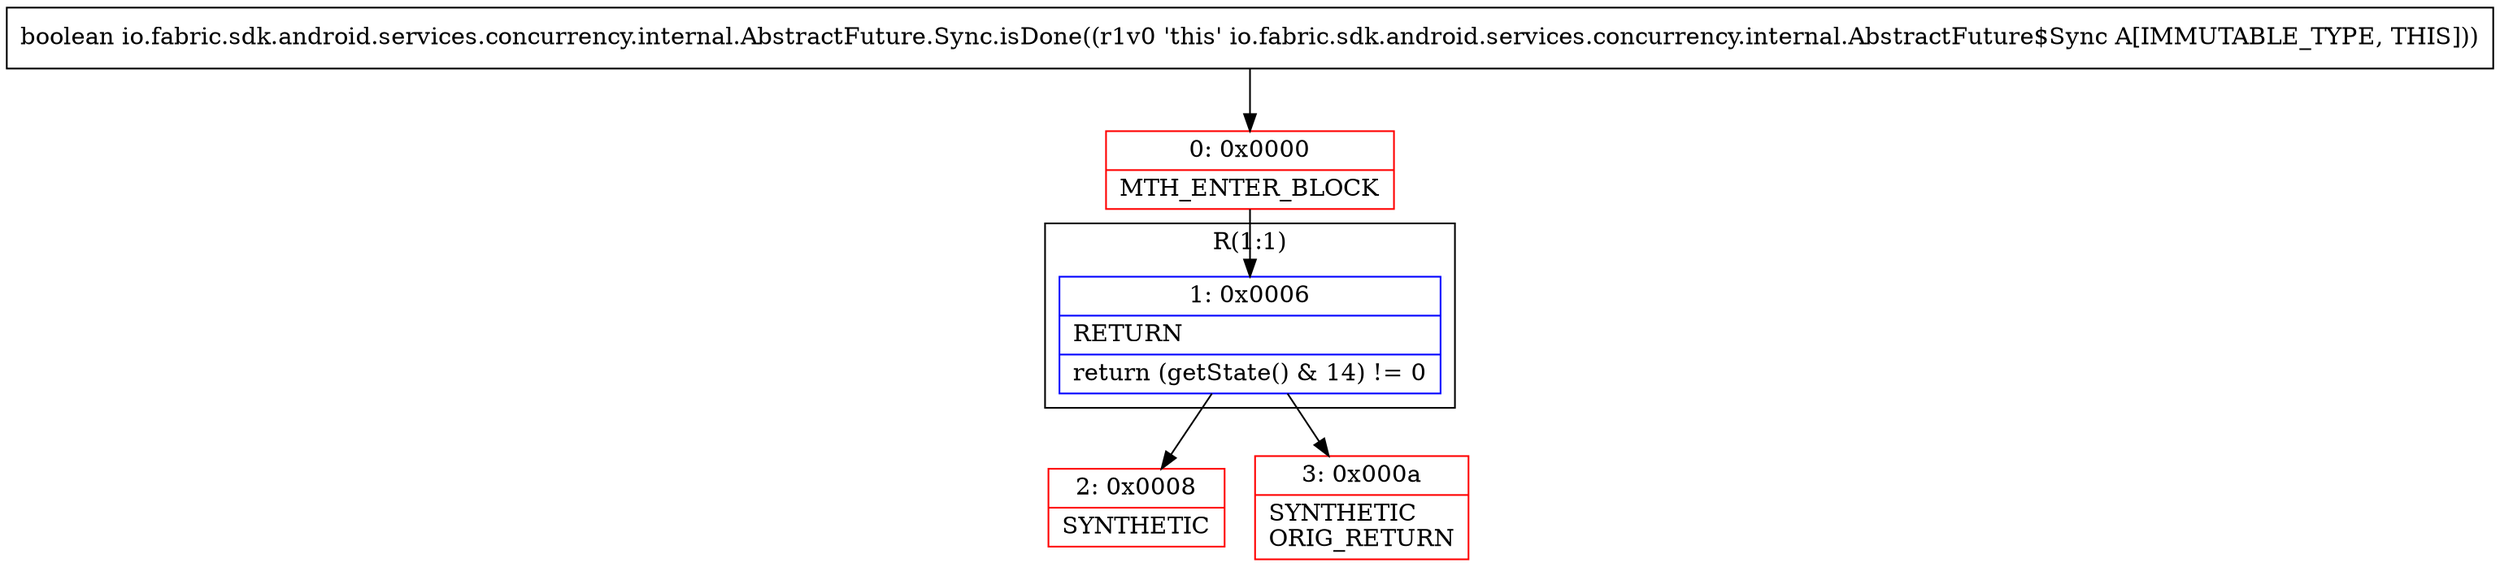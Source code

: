 digraph "CFG forio.fabric.sdk.android.services.concurrency.internal.AbstractFuture.Sync.isDone()Z" {
subgraph cluster_Region_16395845 {
label = "R(1:1)";
node [shape=record,color=blue];
Node_1 [shape=record,label="{1\:\ 0x0006|RETURN\l|return (getState() & 14) != 0\l}"];
}
Node_0 [shape=record,color=red,label="{0\:\ 0x0000|MTH_ENTER_BLOCK\l}"];
Node_2 [shape=record,color=red,label="{2\:\ 0x0008|SYNTHETIC\l}"];
Node_3 [shape=record,color=red,label="{3\:\ 0x000a|SYNTHETIC\lORIG_RETURN\l}"];
MethodNode[shape=record,label="{boolean io.fabric.sdk.android.services.concurrency.internal.AbstractFuture.Sync.isDone((r1v0 'this' io.fabric.sdk.android.services.concurrency.internal.AbstractFuture$Sync A[IMMUTABLE_TYPE, THIS])) }"];
MethodNode -> Node_0;
Node_1 -> Node_2;
Node_1 -> Node_3;
Node_0 -> Node_1;
}

